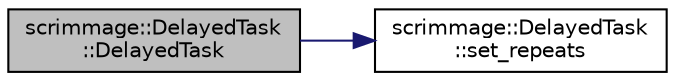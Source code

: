 digraph "scrimmage::DelayedTask::DelayedTask"
{
 // LATEX_PDF_SIZE
  edge [fontname="Helvetica",fontsize="10",labelfontname="Helvetica",labelfontsize="10"];
  node [fontname="Helvetica",fontsize="10",shape=record];
  rankdir="LR";
  Node1 [label="scrimmage::DelayedTask\l::DelayedTask",height=0.2,width=0.4,color="black", fillcolor="grey75", style="filled", fontcolor="black",tooltip=" "];
  Node1 -> Node2 [color="midnightblue",fontsize="10",style="solid",fontname="Helvetica"];
  Node2 [label="scrimmage::DelayedTask\l::set_repeats",height=0.2,width=0.4,color="black", fillcolor="white", style="filled",URL="$classscrimmage_1_1DelayedTask.html#ac7f11fa73108a97a5e516871c0aee859",tooltip=" "];
}
